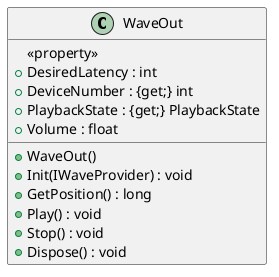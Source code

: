 @startuml
class WaveOut
{
    ' -hWaveOut : IntPrt
    ' -buffers : WaveOutBuffer[]
    ' -waveStream : IWaveProvider
    ' 
    ' -playBackState : readonly PlayBackState
    ' -callback : WaveInterop.WaveCallback
    ' -callbackInfo : WaveCallbackInfo 

    << property >>
    +DesiredLatency : int
    +DeviceNumber : {get;} int
    +PlaybackState : {get;} PlaybackState
    +Volume : float
    +WaveOut() 
    +Init(IWaveProvider) : void
    +GetPosition() : long
    +Play() : void
    +Stop() : void
    +Dispose() : void 
}
@enduml